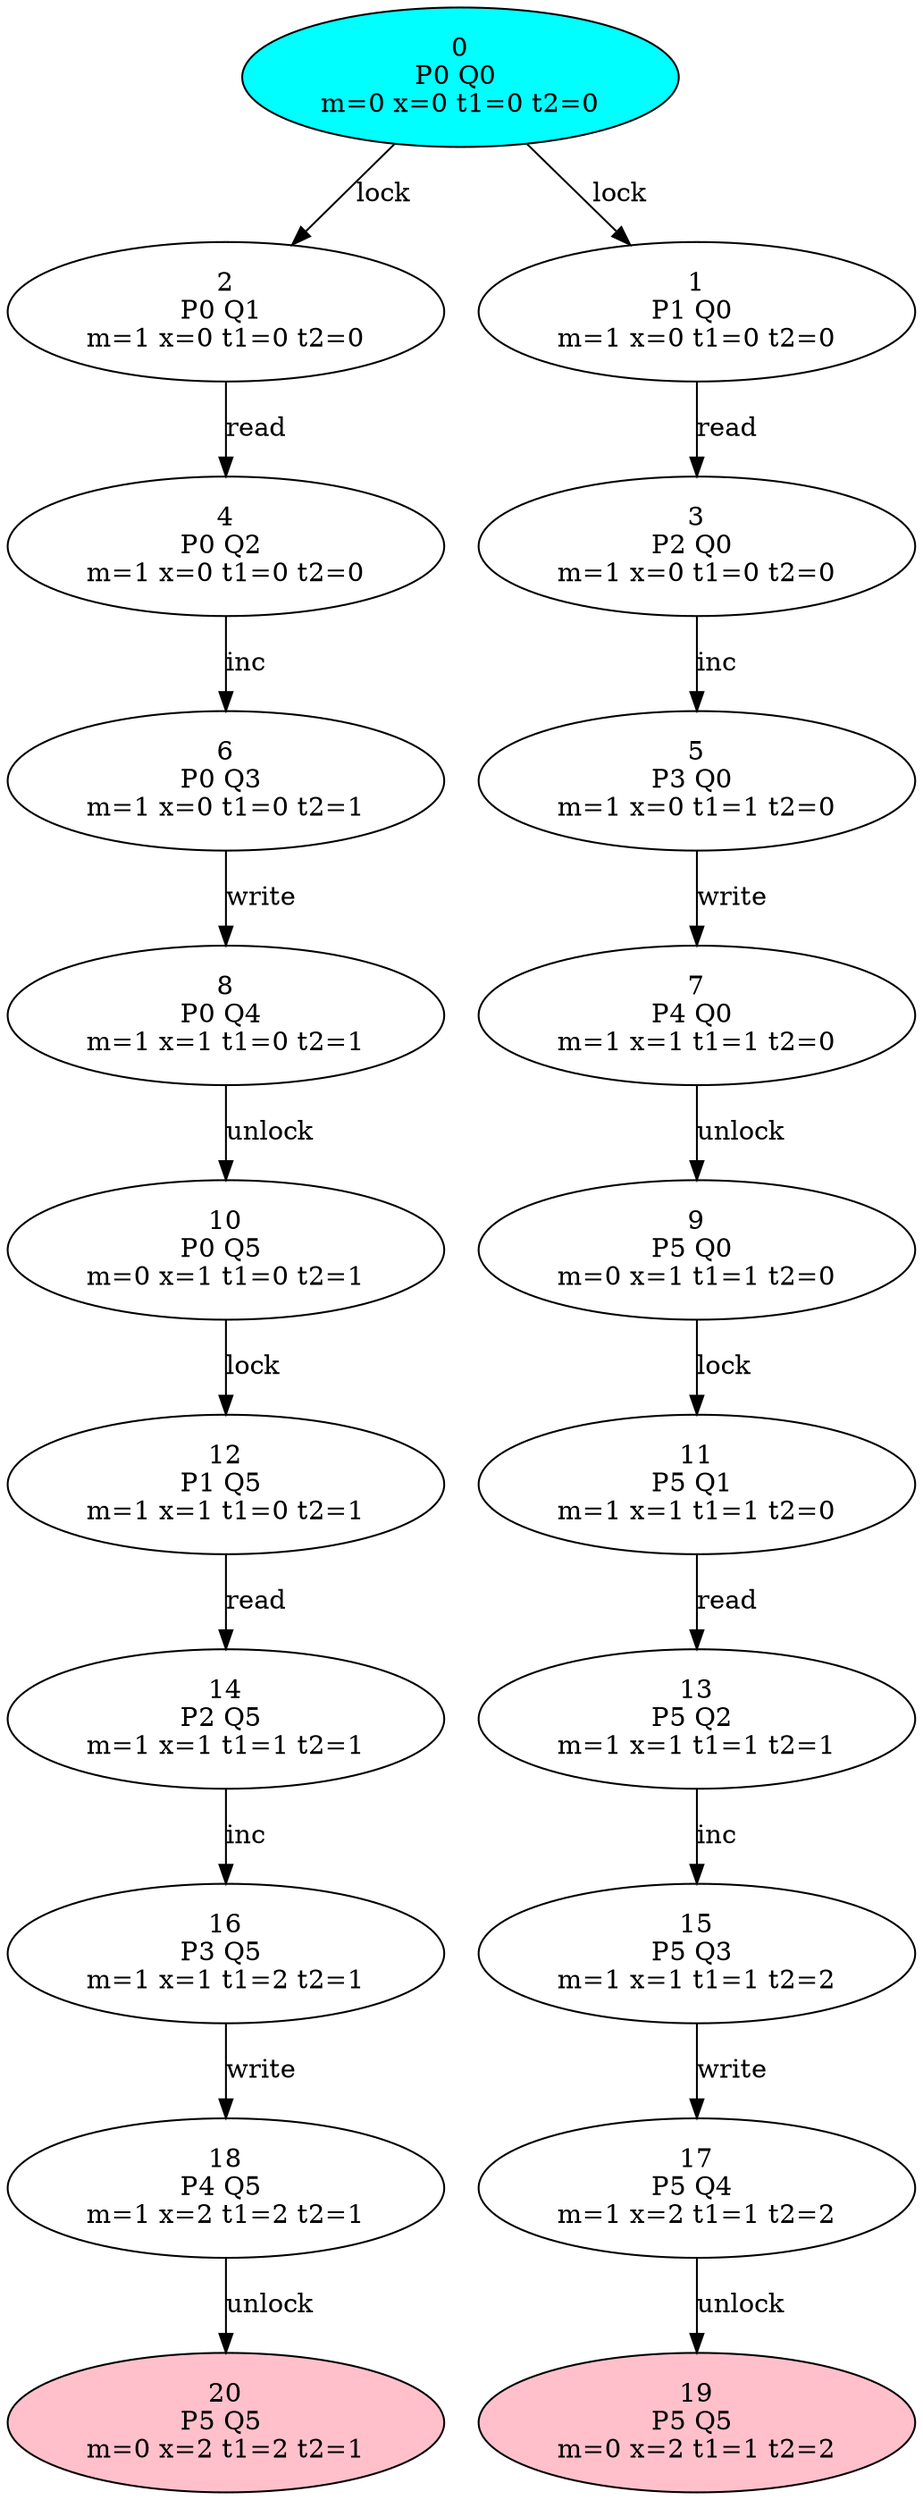 digraph{
15 [label="15\nP5 Q3 \nm=1 x=1 t1=1 t2=2",];
17 [label="17\nP5 Q4 \nm=1 x=2 t1=1 t2=2",];
18 [label="18\nP4 Q5 \nm=1 x=2 t1=2 t2=1",];
9 [label="9\nP5 Q0 \nm=0 x=1 t1=1 t2=0",];
19 [label="19\nP5 Q5 \nm=0 x=2 t1=1 t2=2",style=filled,fillcolor=pink];
7 [label="7\nP4 Q0 \nm=1 x=1 t1=1 t2=0",];
0 [label="0\nP0 Q0 \nm=0 x=0 t1=0 t2=0",style=filled,fillcolor=cyan];
8 [label="8\nP0 Q4 \nm=1 x=1 t1=0 t2=1",];
3 [label="3\nP2 Q0 \nm=1 x=0 t1=0 t2=0",];
4 [label="4\nP0 Q2 \nm=1 x=0 t1=0 t2=0",];
2 [label="2\nP0 Q1 \nm=1 x=0 t1=0 t2=0",];
5 [label="5\nP3 Q0 \nm=1 x=0 t1=1 t2=0",];
16 [label="16\nP3 Q5 \nm=1 x=1 t1=2 t2=1",];
20 [label="20\nP5 Q5 \nm=0 x=2 t1=2 t2=1",style=filled,fillcolor=pink];
1 [label="1\nP1 Q0 \nm=1 x=0 t1=0 t2=0",];
11 [label="11\nP5 Q1 \nm=1 x=1 t1=1 t2=0",];
6 [label="6\nP0 Q3 \nm=1 x=0 t1=0 t2=1",];
10 [label="10\nP0 Q5 \nm=0 x=1 t1=0 t2=1",];
13 [label="13\nP5 Q2 \nm=1 x=1 t1=1 t2=1",];
14 [label="14\nP2 Q5 \nm=1 x=1 t1=1 t2=1",];
12 [label="12\nP1 Q5 \nm=1 x=1 t1=0 t2=1",];
15 -> 17 [label="write"];
17 -> 19 [label="unlock"];
18 -> 20 [label="unlock"];
9 -> 11 [label="lock"];
7 -> 9 [label="unlock"];
0 -> 1 [label="lock"];
0 -> 2 [label="lock"];
8 -> 10 [label="unlock"];
3 -> 5 [label="inc"];
4 -> 6 [label="inc"];
2 -> 4 [label="read"];
5 -> 7 [label="write"];
16 -> 18 [label="write"];
1 -> 3 [label="read"];
11 -> 13 [label="read"];
6 -> 8 [label="write"];
10 -> 12 [label="lock"];
13 -> 15 [label="inc"];
14 -> 16 [label="inc"];
12 -> 14 [label="read"];
}
